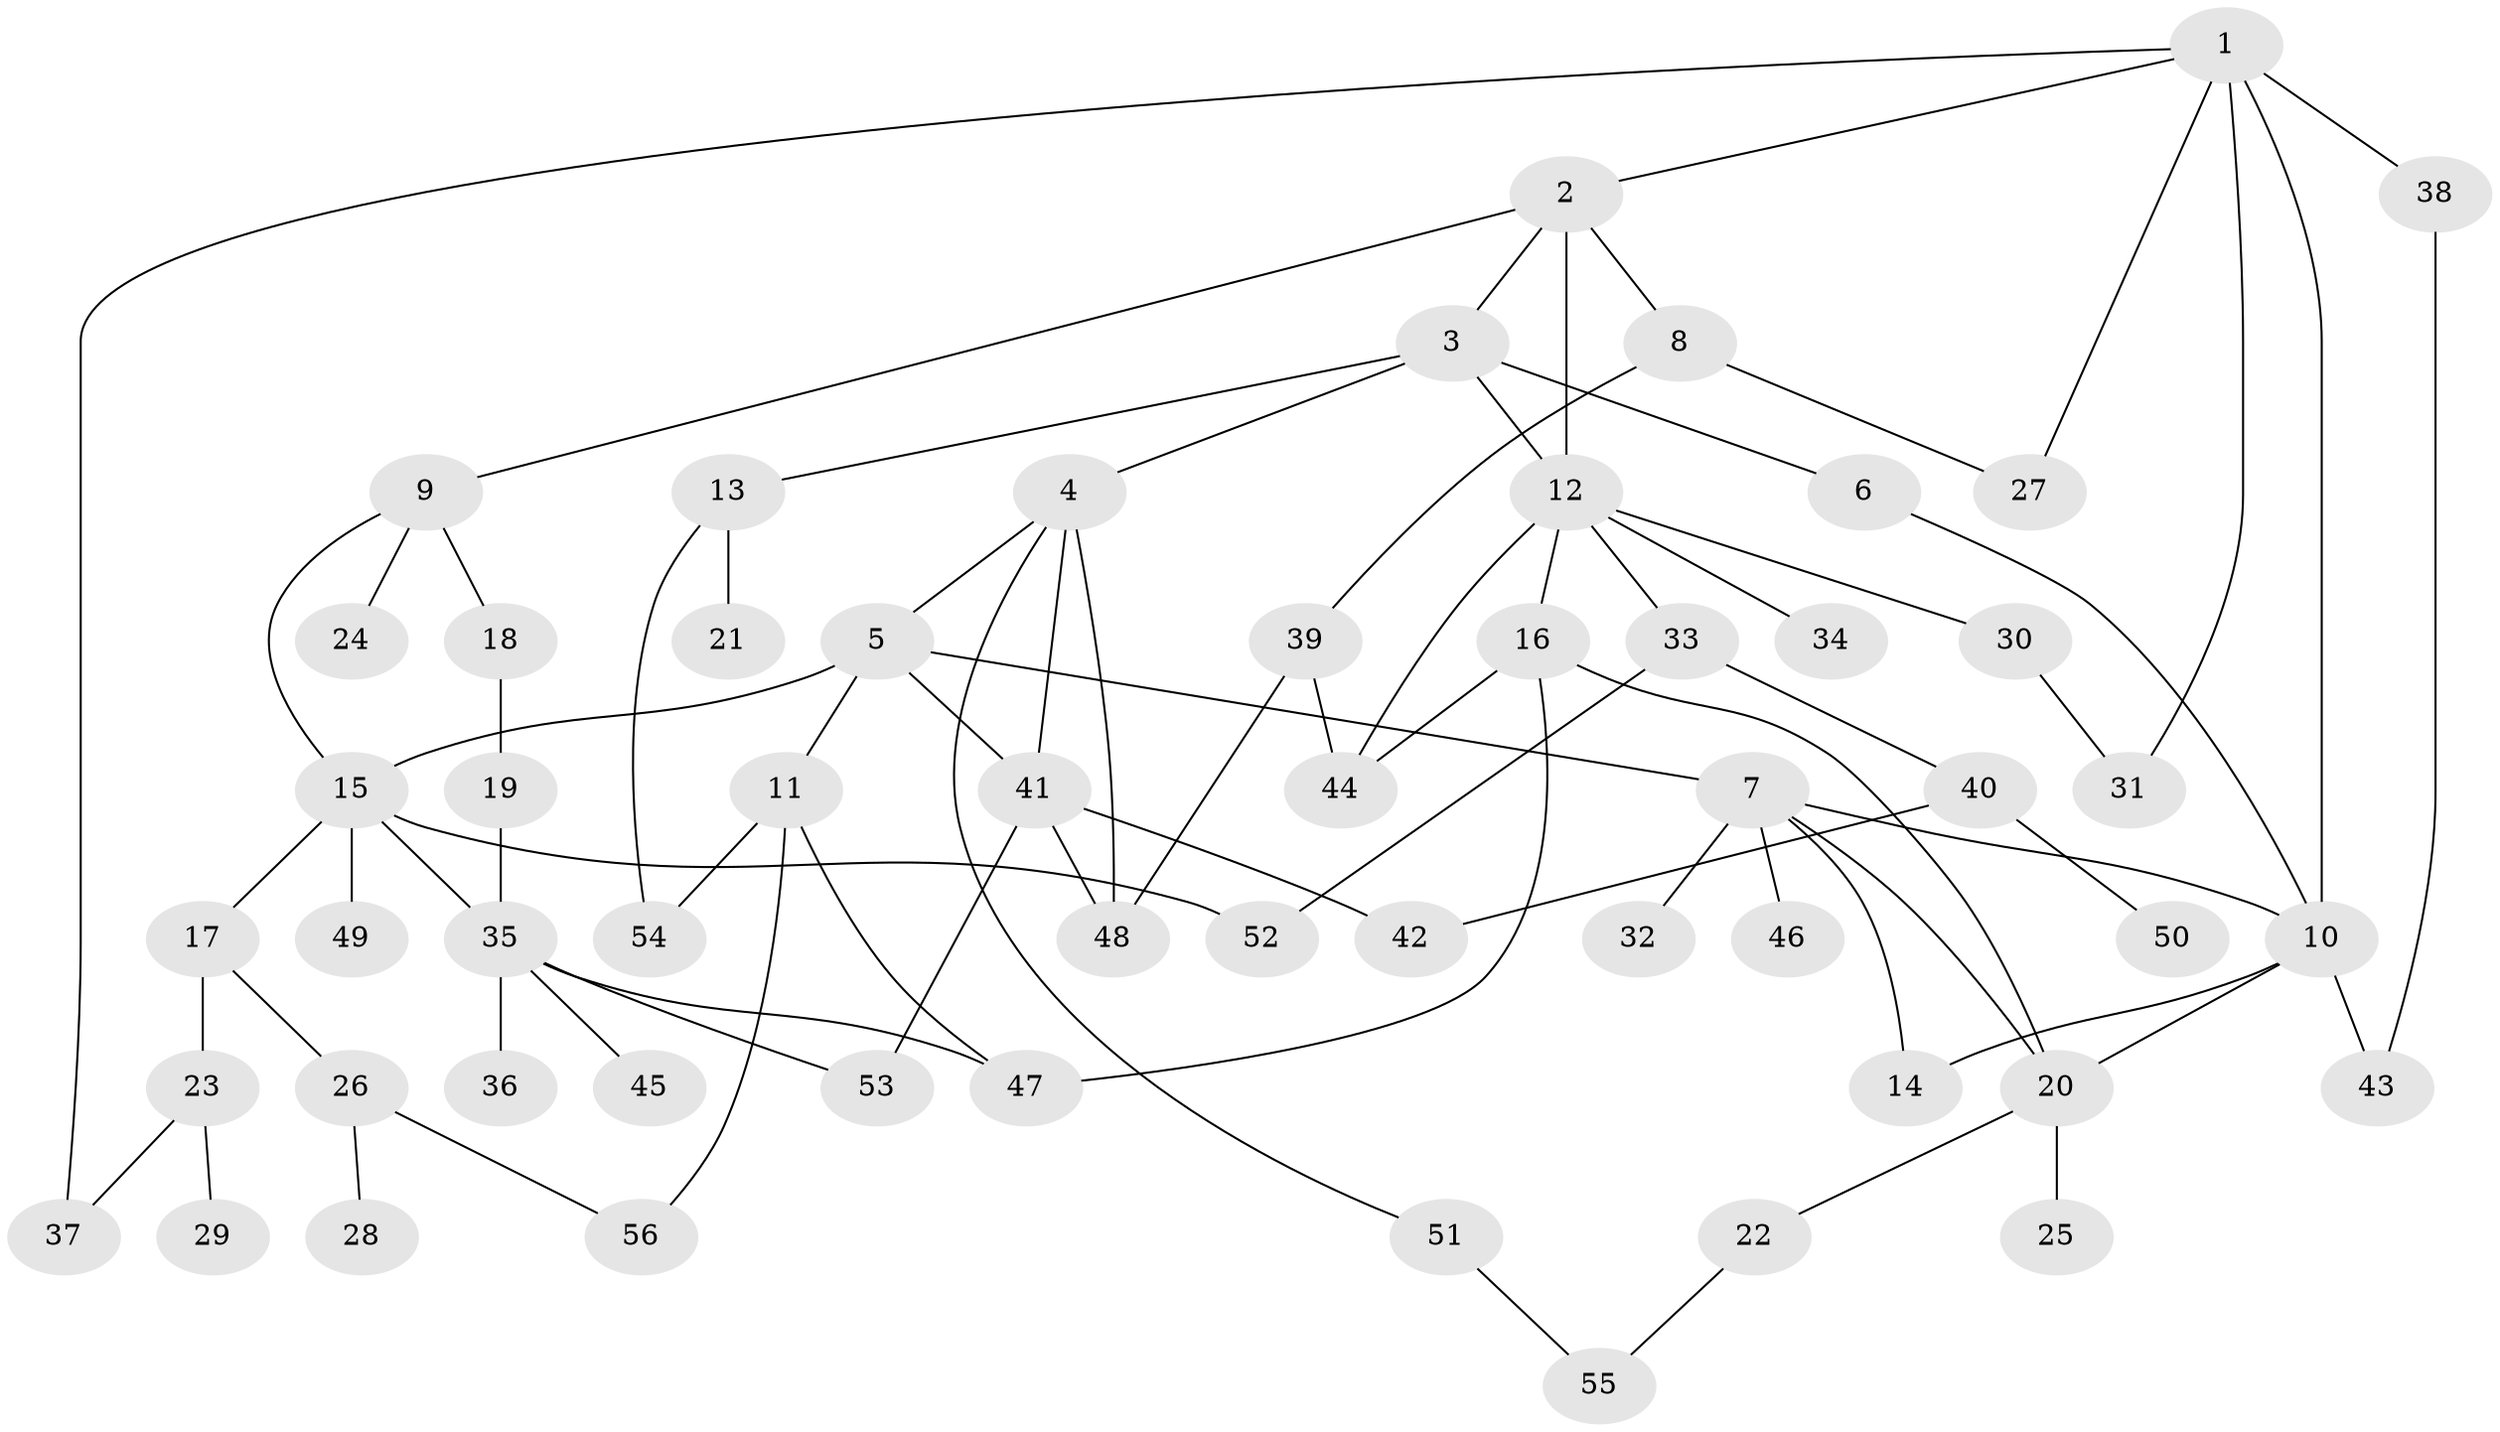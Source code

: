 // coarse degree distribution, {6: 0.05555555555555555, 7: 0.05555555555555555, 5: 0.16666666666666666, 4: 0.08333333333333333, 3: 0.1111111111111111, 8: 0.027777777777777776, 2: 0.2777777777777778, 1: 0.2222222222222222}
// Generated by graph-tools (version 1.1) at 2025/51/02/27/25 19:51:38]
// undirected, 56 vertices, 80 edges
graph export_dot {
graph [start="1"]
  node [color=gray90,style=filled];
  1;
  2;
  3;
  4;
  5;
  6;
  7;
  8;
  9;
  10;
  11;
  12;
  13;
  14;
  15;
  16;
  17;
  18;
  19;
  20;
  21;
  22;
  23;
  24;
  25;
  26;
  27;
  28;
  29;
  30;
  31;
  32;
  33;
  34;
  35;
  36;
  37;
  38;
  39;
  40;
  41;
  42;
  43;
  44;
  45;
  46;
  47;
  48;
  49;
  50;
  51;
  52;
  53;
  54;
  55;
  56;
  1 -- 2;
  1 -- 10;
  1 -- 27;
  1 -- 38;
  1 -- 37;
  1 -- 31;
  2 -- 3;
  2 -- 8;
  2 -- 9;
  2 -- 12;
  3 -- 4;
  3 -- 6;
  3 -- 12;
  3 -- 13;
  4 -- 5;
  4 -- 41;
  4 -- 51;
  4 -- 48;
  5 -- 7;
  5 -- 11;
  5 -- 41;
  5 -- 15;
  6 -- 10;
  7 -- 32;
  7 -- 46;
  7 -- 20;
  7 -- 14;
  7 -- 10;
  8 -- 39;
  8 -- 27;
  9 -- 15;
  9 -- 18;
  9 -- 24;
  10 -- 14;
  10 -- 43;
  10 -- 20;
  11 -- 47;
  11 -- 56;
  11 -- 54;
  12 -- 16;
  12 -- 30;
  12 -- 33;
  12 -- 34;
  12 -- 44;
  13 -- 21;
  13 -- 54;
  15 -- 17;
  15 -- 35;
  15 -- 49;
  15 -- 52;
  16 -- 20;
  16 -- 44;
  16 -- 47;
  17 -- 23;
  17 -- 26;
  18 -- 19;
  19 -- 35;
  20 -- 22;
  20 -- 25;
  22 -- 55;
  23 -- 29;
  23 -- 37;
  26 -- 28;
  26 -- 56;
  30 -- 31;
  33 -- 40;
  33 -- 52;
  35 -- 36;
  35 -- 45;
  35 -- 53;
  35 -- 47;
  38 -- 43;
  39 -- 48;
  39 -- 44;
  40 -- 50;
  40 -- 42;
  41 -- 42;
  41 -- 53;
  41 -- 48;
  51 -- 55;
}
